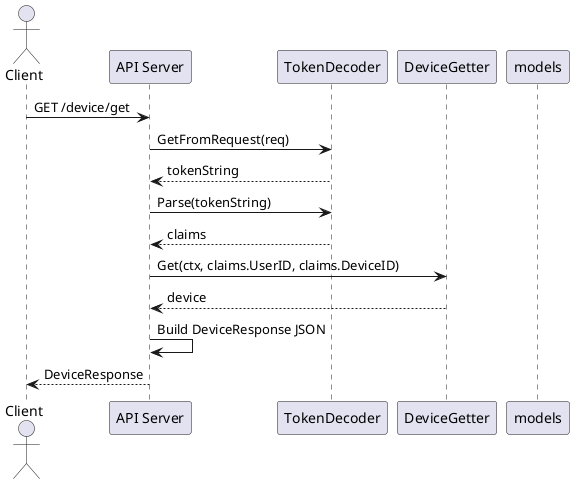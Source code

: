 @startuml
actor Client
participant "API Server" as Server
participant TokenDecoder
participant DeviceGetter
participant models

Client -> Server: GET /device/get
Server -> TokenDecoder: GetFromRequest(req)
TokenDecoder --> Server: tokenString

Server -> TokenDecoder: Parse(tokenString)
TokenDecoder --> Server: claims

Server -> DeviceGetter: Get(ctx, claims.UserID, claims.DeviceID)
DeviceGetter --> Server: device

Server -> Server: Build DeviceResponse JSON
Server --> Client: DeviceResponse
@enduml
